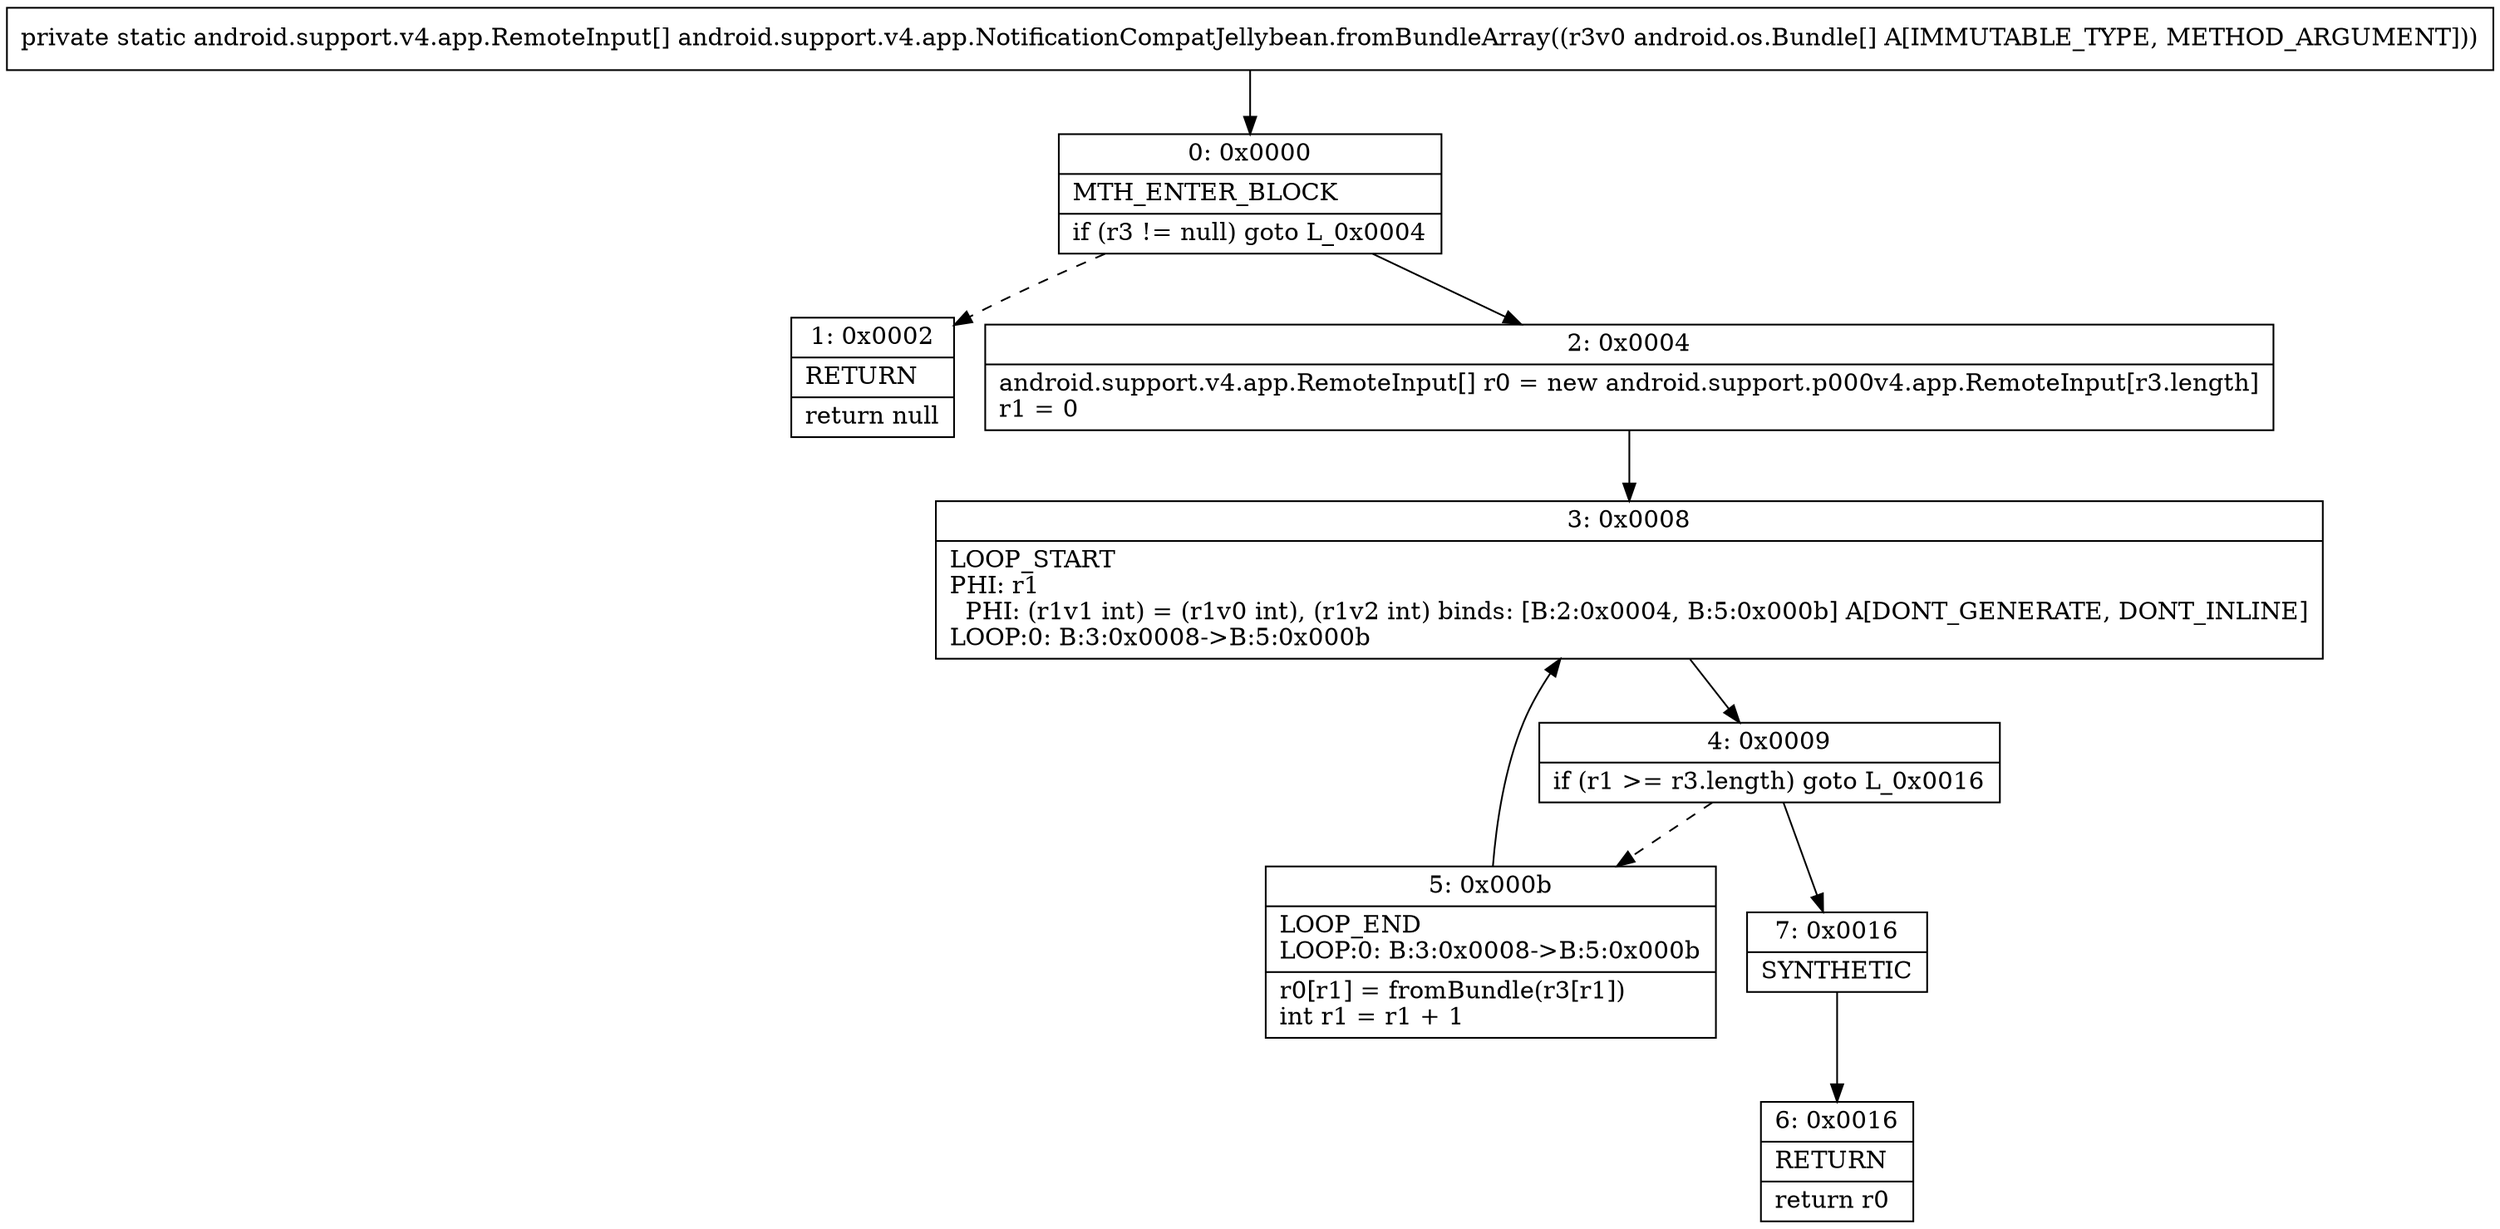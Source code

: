 digraph "CFG forandroid.support.v4.app.NotificationCompatJellybean.fromBundleArray([Landroid\/os\/Bundle;)[Landroid\/support\/v4\/app\/RemoteInput;" {
Node_0 [shape=record,label="{0\:\ 0x0000|MTH_ENTER_BLOCK\l|if (r3 != null) goto L_0x0004\l}"];
Node_1 [shape=record,label="{1\:\ 0x0002|RETURN\l|return null\l}"];
Node_2 [shape=record,label="{2\:\ 0x0004|android.support.v4.app.RemoteInput[] r0 = new android.support.p000v4.app.RemoteInput[r3.length]\lr1 = 0\l}"];
Node_3 [shape=record,label="{3\:\ 0x0008|LOOP_START\lPHI: r1 \l  PHI: (r1v1 int) = (r1v0 int), (r1v2 int) binds: [B:2:0x0004, B:5:0x000b] A[DONT_GENERATE, DONT_INLINE]\lLOOP:0: B:3:0x0008\-\>B:5:0x000b\l}"];
Node_4 [shape=record,label="{4\:\ 0x0009|if (r1 \>= r3.length) goto L_0x0016\l}"];
Node_5 [shape=record,label="{5\:\ 0x000b|LOOP_END\lLOOP:0: B:3:0x0008\-\>B:5:0x000b\l|r0[r1] = fromBundle(r3[r1])\lint r1 = r1 + 1\l}"];
Node_6 [shape=record,label="{6\:\ 0x0016|RETURN\l|return r0\l}"];
Node_7 [shape=record,label="{7\:\ 0x0016|SYNTHETIC\l}"];
MethodNode[shape=record,label="{private static android.support.v4.app.RemoteInput[] android.support.v4.app.NotificationCompatJellybean.fromBundleArray((r3v0 android.os.Bundle[] A[IMMUTABLE_TYPE, METHOD_ARGUMENT])) }"];
MethodNode -> Node_0;
Node_0 -> Node_1[style=dashed];
Node_0 -> Node_2;
Node_2 -> Node_3;
Node_3 -> Node_4;
Node_4 -> Node_5[style=dashed];
Node_4 -> Node_7;
Node_5 -> Node_3;
Node_7 -> Node_6;
}

